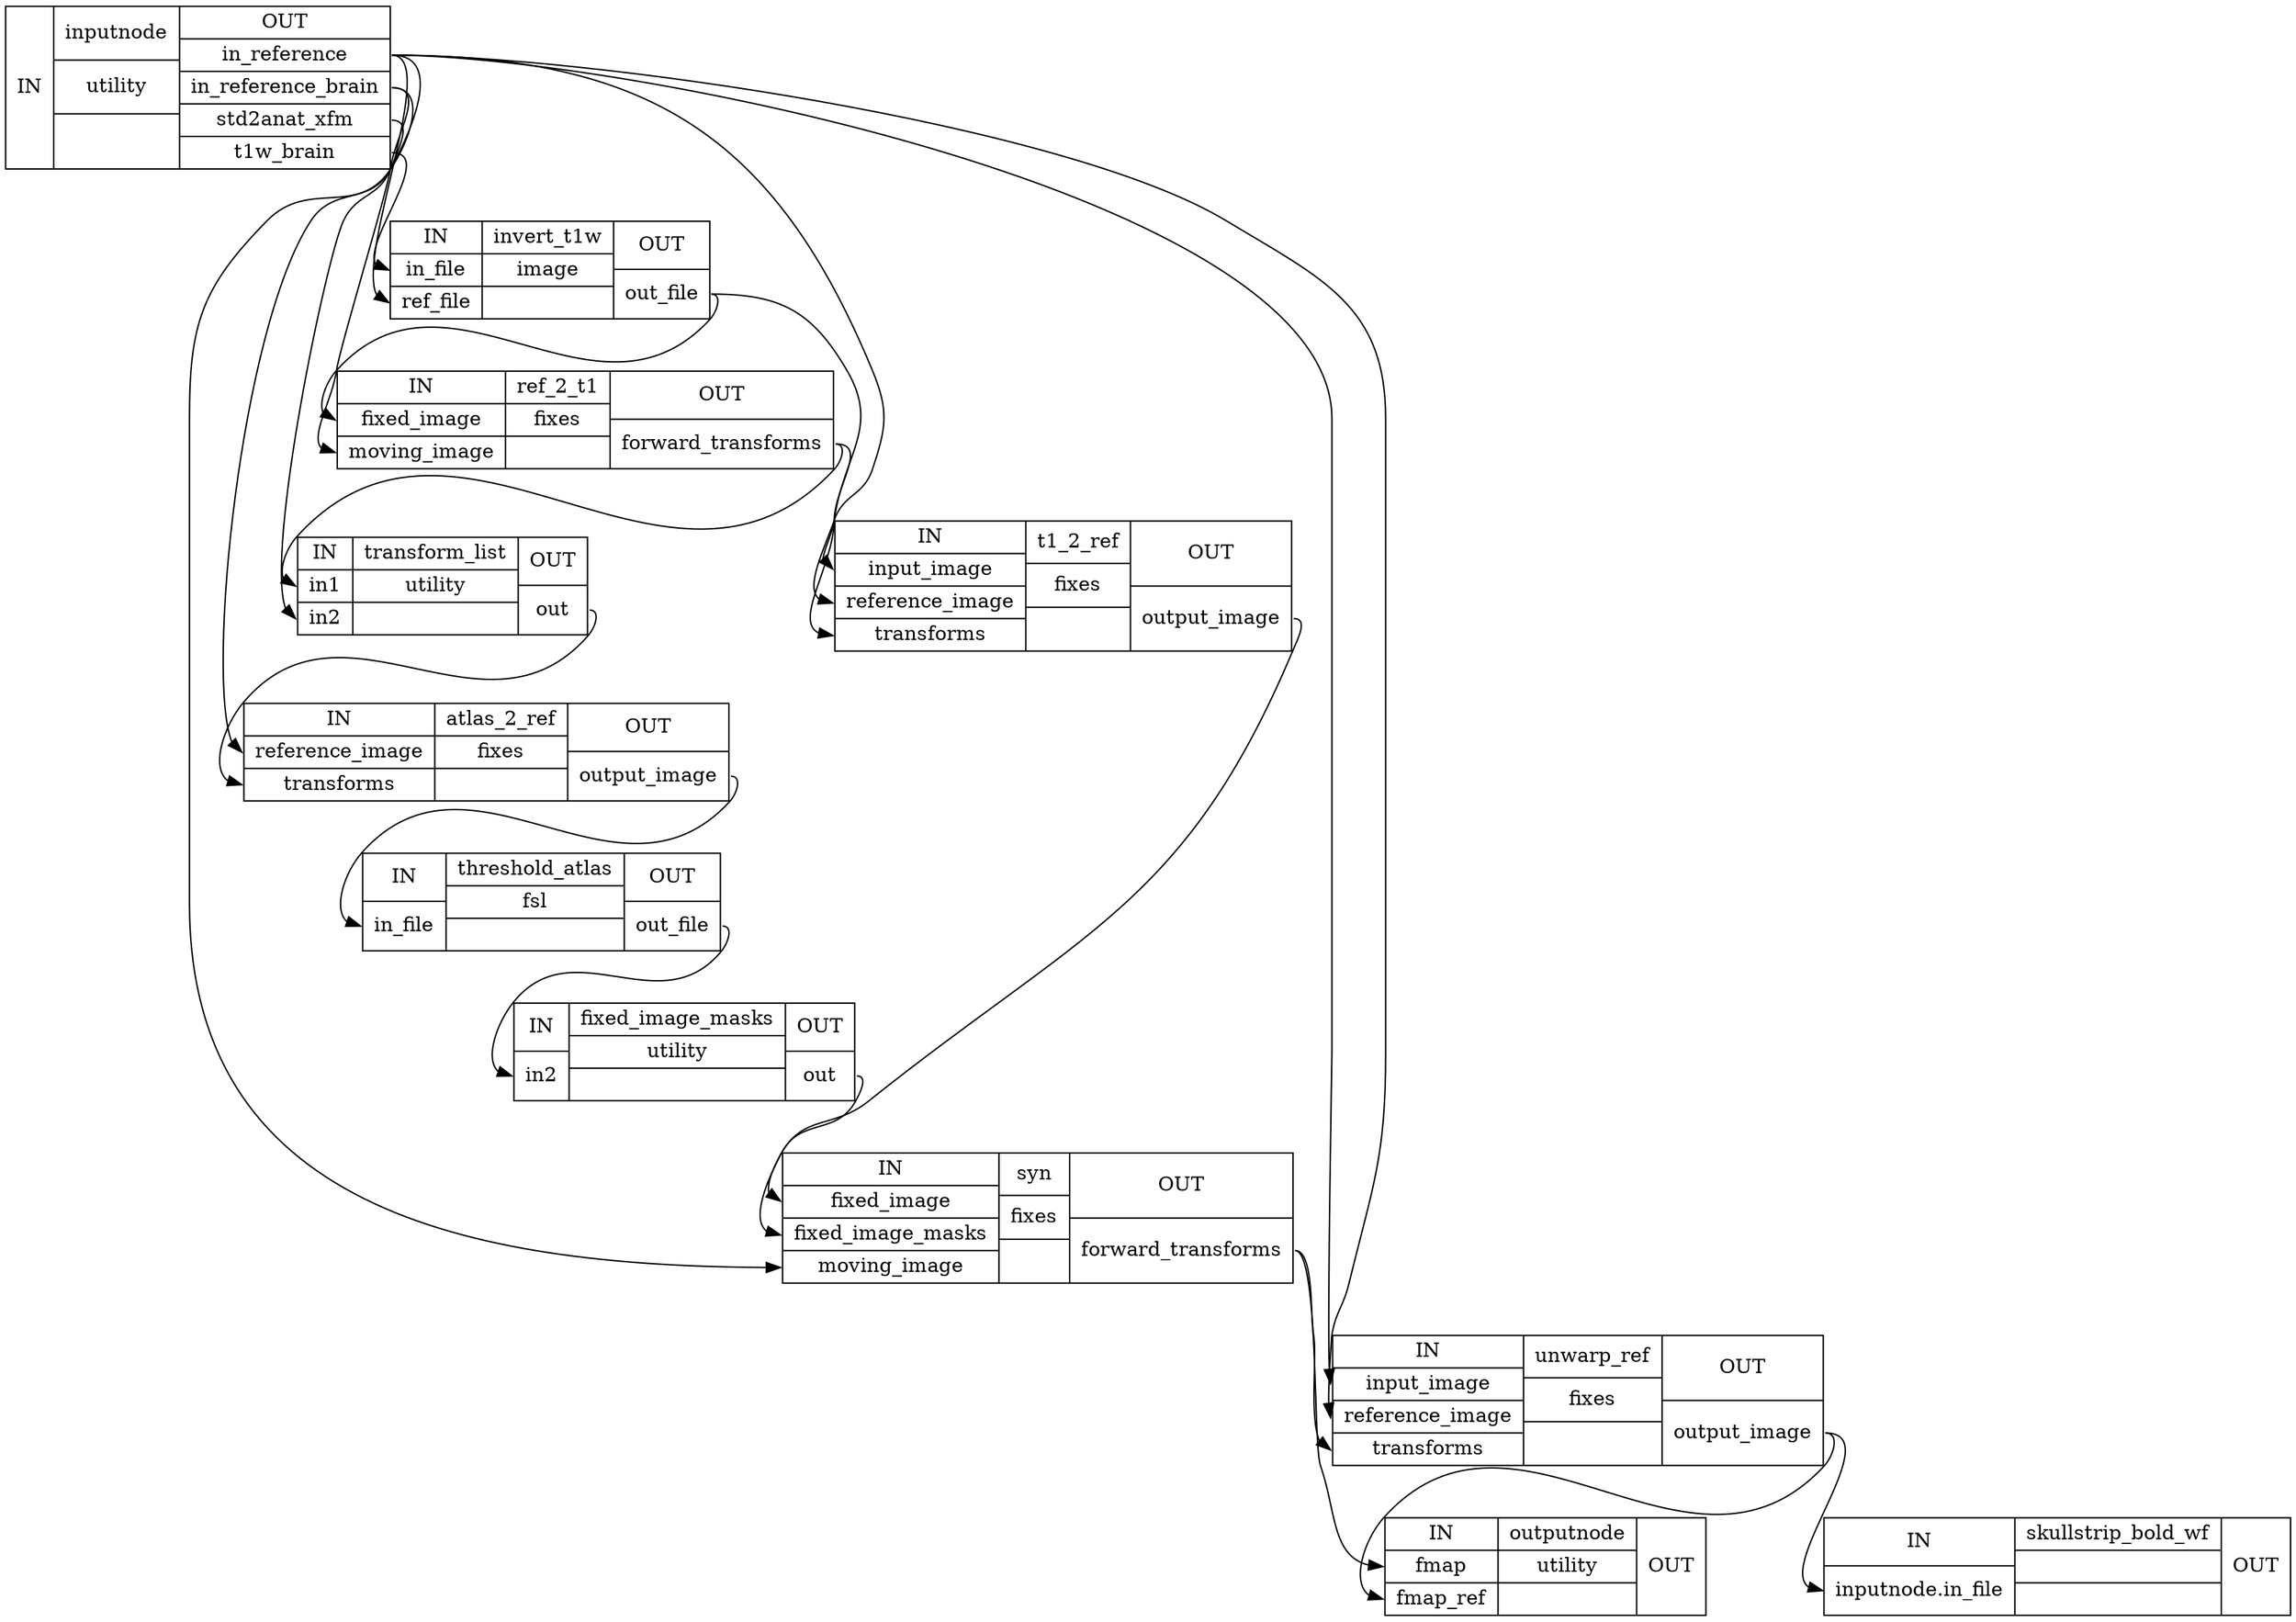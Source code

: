 digraph structs {
node [shape=record];
syn_sdc_wfinputnode [label="{IN}|{ inputnode | utility |  }|{OUT|<outinreference> in_reference|<outinreferencebrain> in_reference_brain|<outstd2anatxfm> std2anat_xfm|<outt1wbrain> t1w_brain}"];
syn_sdc_wfinvert_t1w [label="{IN|<ininfile> in_file|<inreffile> ref_file}|{ invert_t1w | image |  }|{OUT|<outoutfile> out_file}"];
syn_sdc_wfref_2_t1 [label="{IN|<infixedimage> fixed_image|<inmovingimage> moving_image}|{ ref_2_t1 | fixes |  }|{OUT|<outforwardtransforms> forward_transforms}"];
syn_sdc_wftransform_list [label="{IN|<inin1> in1|<inin2> in2}|{ transform_list | utility |  }|{OUT|<outout> out}"];
syn_sdc_wfatlas_2_ref [label="{IN|<inreferenceimage> reference_image|<intransforms> transforms}|{ atlas_2_ref | fixes |  }|{OUT|<outoutputimage> output_image}"];
syn_sdc_wfthreshold_atlas [label="{IN|<ininfile> in_file}|{ threshold_atlas | fsl |  }|{OUT|<outoutfile> out_file}"];
syn_sdc_wffixed_image_masks [label="{IN|<inin2> in2}|{ fixed_image_masks | utility |  }|{OUT|<outout> out}"];
syn_sdc_wft1_2_ref [label="{IN|<ininputimage> input_image|<inreferenceimage> reference_image|<intransforms> transforms}|{ t1_2_ref | fixes |  }|{OUT|<outoutputimage> output_image}"];
syn_sdc_wfsyn [label="{IN|<infixedimage> fixed_image|<infixedimagemasks> fixed_image_masks|<inmovingimage> moving_image}|{ syn | fixes |  }|{OUT|<outforwardtransforms> forward_transforms}"];
syn_sdc_wfunwarp_ref [label="{IN|<ininputimage> input_image|<inreferenceimage> reference_image|<intransforms> transforms}|{ unwarp_ref | fixes |  }|{OUT|<outoutputimage> output_image}"];
syn_sdc_wfoutputnode [label="{IN|<infmap> fmap|<infmapref> fmap_ref}|{ outputnode | utility |  }|{OUT}"];
syn_sdc_wfskullstrip_bold_wf [label="{IN|<ininputnodeinfile> inputnode.in_file}|{ skullstrip_bold_wf |  |  }|{OUT}"];
syn_sdc_wfatlas_2_ref:outoutputimage:e -> syn_sdc_wfthreshold_atlas:ininfile:w;
syn_sdc_wffixed_image_masks:outout:e -> syn_sdc_wfsyn:infixedimagemasks:w;
syn_sdc_wfinputnode:outinreference:e -> syn_sdc_wfatlas_2_ref:inreferenceimage:w;
syn_sdc_wfinputnode:outinreference:e -> syn_sdc_wfinvert_t1w:inreffile:w;
syn_sdc_wfinputnode:outinreference:e -> syn_sdc_wft1_2_ref:inreferenceimage:w;
syn_sdc_wfinputnode:outinreference:e -> syn_sdc_wfunwarp_ref:ininputimage:w;
syn_sdc_wfinputnode:outinreference:e -> syn_sdc_wfunwarp_ref:inreferenceimage:w;
syn_sdc_wfinputnode:outinreferencebrain:e -> syn_sdc_wfref_2_t1:inmovingimage:w;
syn_sdc_wfinputnode:outinreferencebrain:e -> syn_sdc_wfsyn:inmovingimage:w;
syn_sdc_wfinputnode:outstd2anatxfm:e -> syn_sdc_wftransform_list:inin2:w;
syn_sdc_wfinputnode:outt1wbrain:e -> syn_sdc_wfinvert_t1w:ininfile:w;
syn_sdc_wfinvert_t1w:outoutfile:e -> syn_sdc_wfref_2_t1:infixedimage:w;
syn_sdc_wfinvert_t1w:outoutfile:e -> syn_sdc_wft1_2_ref:ininputimage:w;
syn_sdc_wfref_2_t1:outforwardtransforms:e -> syn_sdc_wft1_2_ref:intransforms:w;
syn_sdc_wfref_2_t1:outforwardtransforms:e -> syn_sdc_wftransform_list:inin1:w;
syn_sdc_wfsyn:outforwardtransforms:e -> syn_sdc_wfoutputnode:infmap:w;
syn_sdc_wfsyn:outforwardtransforms:e -> syn_sdc_wfunwarp_ref:intransforms:w;
syn_sdc_wft1_2_ref:outoutputimage:e -> syn_sdc_wfsyn:infixedimage:w;
syn_sdc_wfthreshold_atlas:outoutfile:e -> syn_sdc_wffixed_image_masks:inin2:w;
syn_sdc_wftransform_list:outout:e -> syn_sdc_wfatlas_2_ref:intransforms:w;
syn_sdc_wfunwarp_ref:outoutputimage:e -> syn_sdc_wfoutputnode:infmapref:w;
syn_sdc_wfunwarp_ref:outoutputimage:e -> syn_sdc_wfskullstrip_bold_wf:ininputnodeinfile:w;
}